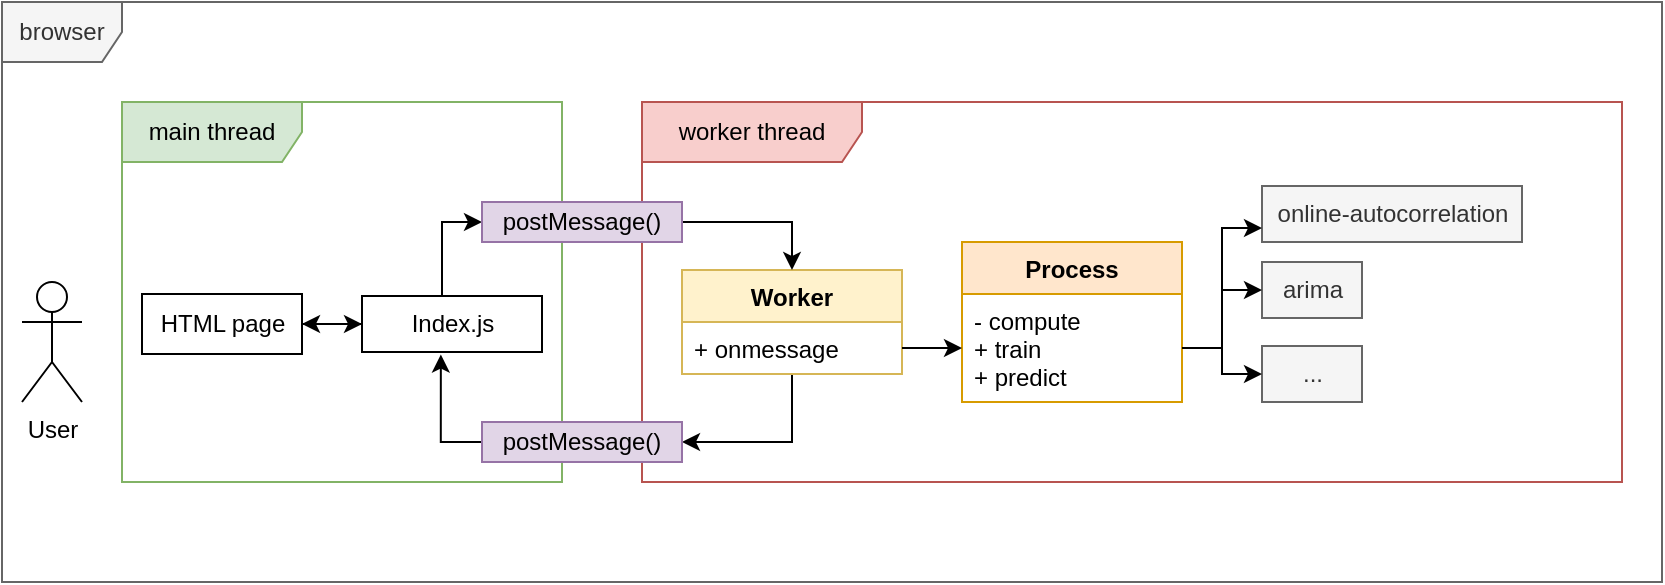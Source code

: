 <mxfile version="13.0.6"><diagram id="dry6fOw9zc-CCFzMY2xe" name="Page-1"><mxGraphModel dx="982" dy="378" grid="1" gridSize="10" guides="1" tooltips="1" connect="1" arrows="1" fold="1" page="1" pageScale="1" pageWidth="827" pageHeight="1169" math="0" shadow="0"><root><mxCell id="0"/><mxCell id="1" parent="0"/><mxCell id="13NlIR0HNC6mHNW5xyJf-1" value="main thread" style="shape=umlFrame;whiteSpace=wrap;html=1;width=90;height=30;fillColor=#d5e8d4;strokeColor=#82b366;" vertex="1" parent="1"><mxGeometry x="60" y="50" width="220" height="190" as="geometry"/></mxCell><mxCell id="13NlIR0HNC6mHNW5xyJf-3" value="worker thread" style="shape=umlFrame;whiteSpace=wrap;html=1;width=110;height=30;fillColor=#f8cecc;strokeColor=#b85450;" vertex="1" parent="1"><mxGeometry x="320" y="50" width="490" height="190" as="geometry"/></mxCell><mxCell id="13NlIR0HNC6mHNW5xyJf-4" value="User" style="shape=umlActor;verticalLabelPosition=bottom;labelBackgroundColor=#ffffff;verticalAlign=top;html=1;" vertex="1" parent="1"><mxGeometry x="10" y="140" width="30" height="60" as="geometry"/></mxCell><mxCell id="13NlIR0HNC6mHNW5xyJf-20" value="online-autocorrelation" style="html=1;fillColor=#f5f5f5;strokeColor=#666666;fontColor=#333333;" vertex="1" parent="1"><mxGeometry x="630" y="92" width="130" height="28" as="geometry"/></mxCell><mxCell id="13NlIR0HNC6mHNW5xyJf-21" value="arima" style="html=1;fillColor=#f5f5f5;strokeColor=#666666;fontColor=#333333;" vertex="1" parent="1"><mxGeometry x="630" y="130" width="50" height="28" as="geometry"/></mxCell><mxCell id="13NlIR0HNC6mHNW5xyJf-46" style="edgeStyle=orthogonalEdgeStyle;rounded=0;orthogonalLoop=1;jettySize=auto;html=1;entryX=1;entryY=0.5;entryDx=0;entryDy=0;" edge="1" parent="1" source="13NlIR0HNC6mHNW5xyJf-7" target="13NlIR0HNC6mHNW5xyJf-42"><mxGeometry relative="1" as="geometry"/></mxCell><mxCell id="13NlIR0HNC6mHNW5xyJf-7" value="Worker" style="swimlane;fontStyle=1;align=center;verticalAlign=top;childLayout=stackLayout;horizontal=1;startSize=26;horizontalStack=0;resizeParent=1;resizeParentMax=0;resizeLast=0;collapsible=1;marginBottom=0;fillColor=#fff2cc;strokeColor=#d6b656;" vertex="1" parent="1"><mxGeometry x="340" y="134" width="110" height="52" as="geometry"><mxRectangle x="620" y="80" width="70" height="26" as="alternateBounds"/></mxGeometry></mxCell><mxCell id="13NlIR0HNC6mHNW5xyJf-8" value="+ onmessage" style="text;strokeColor=none;fillColor=none;align=left;verticalAlign=top;spacingLeft=4;spacingRight=4;overflow=hidden;rotatable=0;points=[[0,0.5],[1,0.5]];portConstraint=eastwest;" vertex="1" parent="13NlIR0HNC6mHNW5xyJf-7"><mxGeometry y="26" width="110" height="26" as="geometry"/></mxCell><mxCell id="13NlIR0HNC6mHNW5xyJf-11" value="Process" style="swimlane;fontStyle=1;align=center;verticalAlign=top;childLayout=stackLayout;horizontal=1;startSize=26;horizontalStack=0;resizeParent=1;resizeParentMax=0;resizeLast=0;collapsible=1;marginBottom=0;fillColor=#ffe6cc;strokeColor=#d79b00;" vertex="1" parent="1"><mxGeometry x="480" y="120" width="110" height="80" as="geometry"><mxRectangle x="620" y="80" width="70" height="26" as="alternateBounds"/></mxGeometry></mxCell><mxCell id="13NlIR0HNC6mHNW5xyJf-12" value="- compute&#10;+ train&#10;+ predict" style="text;strokeColor=none;fillColor=none;align=left;verticalAlign=top;spacingLeft=4;spacingRight=4;overflow=hidden;rotatable=0;points=[[0,0.5],[1,0.5]];portConstraint=eastwest;" vertex="1" parent="13NlIR0HNC6mHNW5xyJf-11"><mxGeometry y="26" width="110" height="54" as="geometry"/></mxCell><mxCell id="13NlIR0HNC6mHNW5xyJf-22" value="..." style="html=1;fillColor=#f5f5f5;strokeColor=#666666;fontColor=#333333;" vertex="1" parent="1"><mxGeometry x="630" y="172" width="50" height="28" as="geometry"/></mxCell><mxCell id="13NlIR0HNC6mHNW5xyJf-23" style="edgeStyle=orthogonalEdgeStyle;rounded=0;orthogonalLoop=1;jettySize=auto;html=1;exitX=1;exitY=0.5;exitDx=0;exitDy=0;entryX=0;entryY=0.75;entryDx=0;entryDy=0;" edge="1" parent="1" source="13NlIR0HNC6mHNW5xyJf-12" target="13NlIR0HNC6mHNW5xyJf-20"><mxGeometry relative="1" as="geometry"><Array as="points"><mxPoint x="610" y="173"/><mxPoint x="610" y="113"/></Array></mxGeometry></mxCell><mxCell id="13NlIR0HNC6mHNW5xyJf-24" style="edgeStyle=orthogonalEdgeStyle;rounded=0;orthogonalLoop=1;jettySize=auto;html=1;exitX=1;exitY=0.5;exitDx=0;exitDy=0;entryX=0;entryY=0.5;entryDx=0;entryDy=0;" edge="1" parent="1" source="13NlIR0HNC6mHNW5xyJf-12" target="13NlIR0HNC6mHNW5xyJf-21"><mxGeometry relative="1" as="geometry"/></mxCell><mxCell id="13NlIR0HNC6mHNW5xyJf-25" style="edgeStyle=orthogonalEdgeStyle;rounded=0;orthogonalLoop=1;jettySize=auto;html=1;exitX=1;exitY=0.5;exitDx=0;exitDy=0;" edge="1" parent="1" source="13NlIR0HNC6mHNW5xyJf-12" target="13NlIR0HNC6mHNW5xyJf-22"><mxGeometry relative="1" as="geometry"/></mxCell><mxCell id="13NlIR0HNC6mHNW5xyJf-26" style="edgeStyle=orthogonalEdgeStyle;rounded=0;orthogonalLoop=1;jettySize=auto;html=1;exitX=1;exitY=0.5;exitDx=0;exitDy=0;entryX=0;entryY=0.5;entryDx=0;entryDy=0;" edge="1" parent="1" source="13NlIR0HNC6mHNW5xyJf-8" target="13NlIR0HNC6mHNW5xyJf-12"><mxGeometry relative="1" as="geometry"/></mxCell><mxCell id="13NlIR0HNC6mHNW5xyJf-31" style="edgeStyle=orthogonalEdgeStyle;rounded=0;orthogonalLoop=1;jettySize=auto;html=1;entryX=0;entryY=0.5;entryDx=0;entryDy=0;" edge="1" parent="1" source="13NlIR0HNC6mHNW5xyJf-27" target="13NlIR0HNC6mHNW5xyJf-28"><mxGeometry relative="1" as="geometry"/></mxCell><mxCell id="13NlIR0HNC6mHNW5xyJf-27" value="HTML page" style="html=1;" vertex="1" parent="1"><mxGeometry x="70" y="146" width="80" height="30" as="geometry"/></mxCell><mxCell id="13NlIR0HNC6mHNW5xyJf-32" style="edgeStyle=orthogonalEdgeStyle;rounded=0;orthogonalLoop=1;jettySize=auto;html=1;" edge="1" parent="1" source="13NlIR0HNC6mHNW5xyJf-28" target="13NlIR0HNC6mHNW5xyJf-27"><mxGeometry relative="1" as="geometry"/></mxCell><mxCell id="13NlIR0HNC6mHNW5xyJf-49" style="edgeStyle=orthogonalEdgeStyle;rounded=0;orthogonalLoop=1;jettySize=auto;html=1;entryX=0;entryY=0.5;entryDx=0;entryDy=0;" edge="1" parent="1" source="13NlIR0HNC6mHNW5xyJf-28" target="13NlIR0HNC6mHNW5xyJf-44"><mxGeometry relative="1" as="geometry"><Array as="points"><mxPoint x="220" y="110"/></Array></mxGeometry></mxCell><mxCell id="13NlIR0HNC6mHNW5xyJf-28" value="Index.js" style="html=1;" vertex="1" parent="1"><mxGeometry x="180" y="147" width="90" height="28" as="geometry"/></mxCell><mxCell id="13NlIR0HNC6mHNW5xyJf-47" style="edgeStyle=orthogonalEdgeStyle;rounded=0;orthogonalLoop=1;jettySize=auto;html=1;exitX=0;exitY=0.5;exitDx=0;exitDy=0;entryX=0.438;entryY=1.046;entryDx=0;entryDy=0;entryPerimeter=0;" edge="1" parent="1" source="13NlIR0HNC6mHNW5xyJf-42" target="13NlIR0HNC6mHNW5xyJf-28"><mxGeometry relative="1" as="geometry"/></mxCell><mxCell id="13NlIR0HNC6mHNW5xyJf-42" value="postMessage()" style="text;html=1;strokeColor=#9673a6;fillColor=#e1d5e7;align=center;verticalAlign=middle;whiteSpace=wrap;rounded=0;" vertex="1" parent="1"><mxGeometry x="240" y="210" width="100" height="20" as="geometry"/></mxCell><mxCell id="13NlIR0HNC6mHNW5xyJf-48" style="edgeStyle=orthogonalEdgeStyle;rounded=0;orthogonalLoop=1;jettySize=auto;html=1;" edge="1" parent="1" source="13NlIR0HNC6mHNW5xyJf-44" target="13NlIR0HNC6mHNW5xyJf-7"><mxGeometry relative="1" as="geometry"><Array as="points"><mxPoint x="395" y="110"/></Array></mxGeometry></mxCell><mxCell id="13NlIR0HNC6mHNW5xyJf-44" value="postMessage()" style="text;html=1;strokeColor=#9673a6;fillColor=#e1d5e7;align=center;verticalAlign=middle;whiteSpace=wrap;rounded=0;" vertex="1" parent="1"><mxGeometry x="240" y="100" width="100" height="20" as="geometry"/></mxCell><mxCell id="13NlIR0HNC6mHNW5xyJf-50" value="browser" style="shape=umlFrame;whiteSpace=wrap;html=1;fillColor=#f5f5f5;strokeColor=#666666;fontColor=#333333;" vertex="1" parent="1"><mxGeometry width="830" height="290" as="geometry"/></mxCell></root></mxGraphModel></diagram></mxfile>